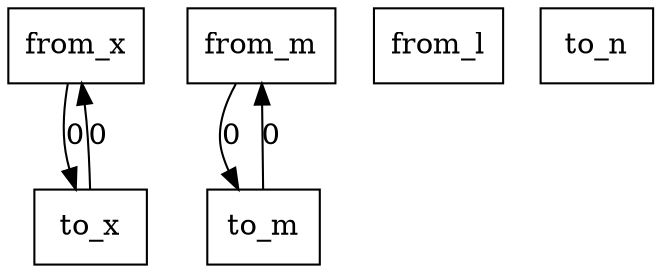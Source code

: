 digraph {
    graph [rankdir=TB
          ,bgcolor=transparent];
    node [shape=box
         ,fillcolor=white
         ,style=filled];
    0 [label=<from_x>];
    1 [label=<from_m>];
    2 [label=<from_l>];
    3 [label=<to_x>];
    4 [label=<to_n>];
    5 [label=<to_m>];
    0 -> 3 [label=0];
    1 -> 5 [label=0];
    3 -> 0 [label=0];
    5 -> 1 [label=0];
}